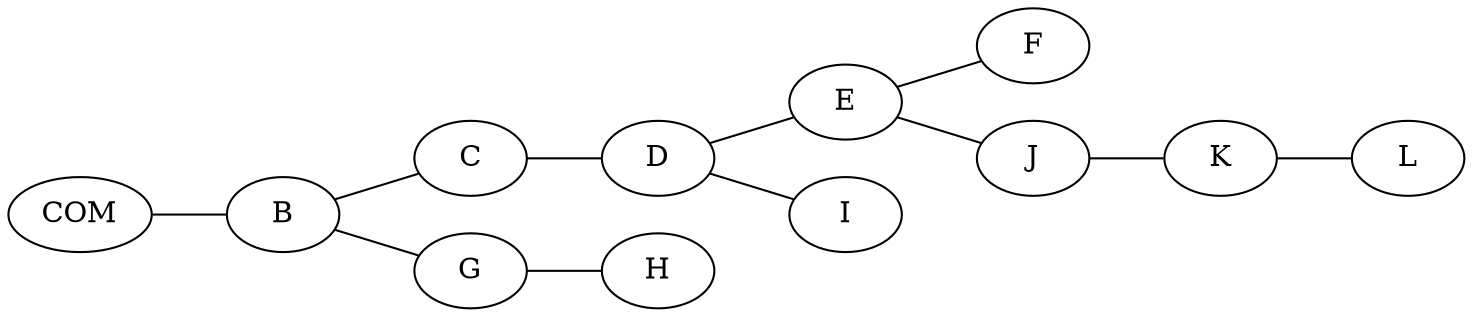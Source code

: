 graph {
	rankdir=RL;
	"B" -- "COM";
	"C" -- "B";
	"D" -- "C";
	"E" -- "D";
	"F" -- "E";
	"G" -- "B";
	"H" -- "G";
	"I" -- "D";
	"J" -- "E";
	"K" -- "J";
	"L" -- "K";
}
